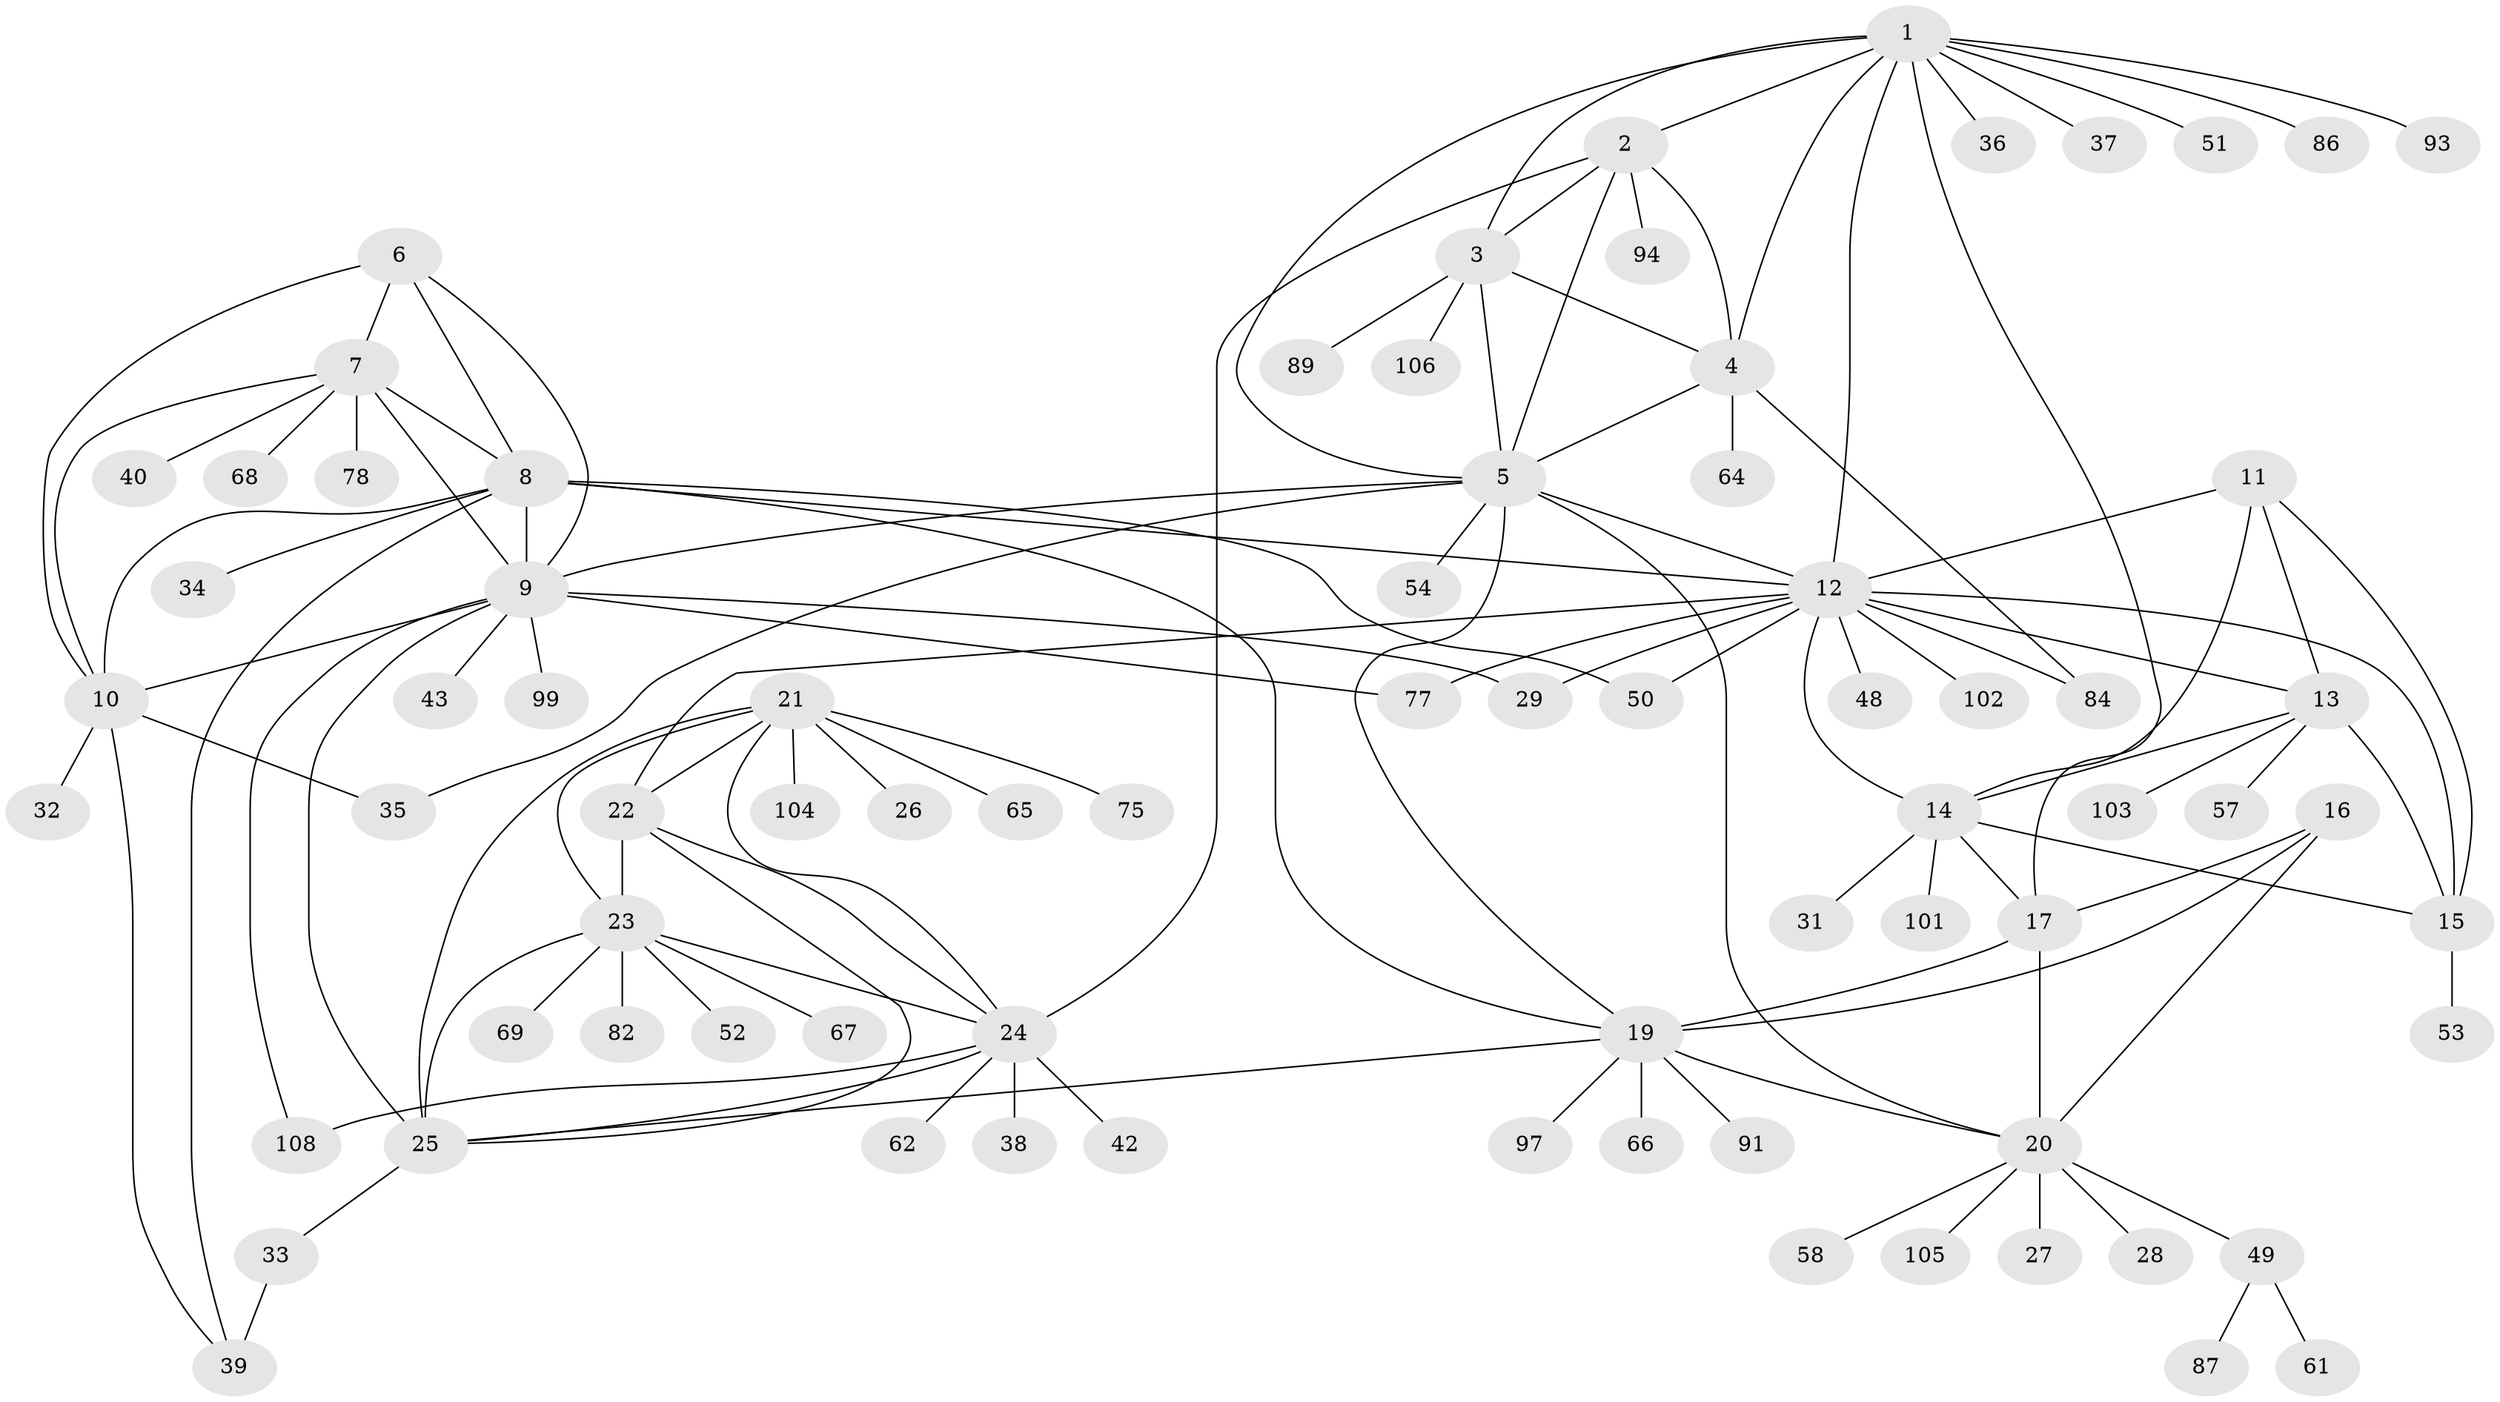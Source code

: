 // original degree distribution, {11: 0.01818181818181818, 6: 0.03636363636363636, 7: 0.05454545454545454, 12: 0.00909090909090909, 4: 0.02727272727272727, 9: 0.01818181818181818, 10: 0.02727272727272727, 14: 0.00909090909090909, 5: 0.01818181818181818, 8: 0.01818181818181818, 1: 0.5727272727272728, 3: 0.08181818181818182, 2: 0.10909090909090909}
// Generated by graph-tools (version 1.1) at 2025/19/03/04/25 18:19:37]
// undirected, 77 vertices, 120 edges
graph export_dot {
graph [start="1"]
  node [color=gray90,style=filled];
  1;
  2;
  3 [super="+56"];
  4;
  5 [super="+73+90+79+100+30"];
  6;
  7;
  8;
  9;
  10 [super="+60+107+83"];
  11 [super="+80+95"];
  12;
  13;
  14;
  15;
  16;
  17 [super="+18+55"];
  19;
  20 [super="+45"];
  21;
  22 [super="+59+81"];
  23;
  24;
  25;
  26;
  27 [super="+70+46"];
  28;
  29;
  31;
  32 [super="+109"];
  33 [super="+63+47"];
  34;
  35 [super="+41"];
  36 [super="+96"];
  37;
  38;
  39 [super="+44"];
  40;
  42;
  43;
  48;
  49;
  50;
  51;
  52;
  53;
  54 [super="+76"];
  57;
  58;
  61;
  62;
  64;
  65;
  66;
  67;
  68;
  69;
  75;
  77;
  78;
  82;
  84;
  86;
  87;
  89;
  91;
  93;
  94;
  97;
  99;
  101;
  102;
  103;
  104;
  105;
  106;
  108;
  1 -- 2;
  1 -- 3;
  1 -- 4;
  1 -- 5;
  1 -- 12;
  1 -- 17;
  1 -- 36;
  1 -- 37;
  1 -- 51;
  1 -- 86;
  1 -- 93;
  2 -- 3;
  2 -- 4;
  2 -- 5;
  2 -- 24;
  2 -- 94;
  3 -- 4;
  3 -- 5;
  3 -- 89;
  3 -- 106;
  4 -- 5;
  4 -- 64;
  4 -- 84;
  5 -- 9;
  5 -- 35;
  5 -- 54;
  5 -- 12;
  5 -- 19;
  5 -- 20;
  6 -- 7;
  6 -- 8;
  6 -- 9;
  6 -- 10;
  7 -- 8;
  7 -- 9;
  7 -- 10;
  7 -- 40;
  7 -- 68;
  7 -- 78;
  8 -- 9;
  8 -- 10;
  8 -- 12;
  8 -- 19;
  8 -- 34;
  8 -- 39;
  8 -- 50;
  9 -- 10;
  9 -- 25;
  9 -- 29;
  9 -- 43;
  9 -- 77;
  9 -- 99;
  9 -- 108;
  10 -- 32;
  10 -- 35;
  10 -- 39;
  11 -- 12;
  11 -- 13;
  11 -- 14;
  11 -- 15;
  12 -- 13;
  12 -- 14;
  12 -- 15;
  12 -- 22;
  12 -- 29;
  12 -- 48;
  12 -- 50;
  12 -- 77;
  12 -- 84;
  12 -- 102;
  13 -- 14;
  13 -- 15;
  13 -- 57;
  13 -- 103;
  14 -- 15;
  14 -- 17;
  14 -- 31;
  14 -- 101;
  15 -- 53;
  16 -- 17 [weight=2];
  16 -- 19;
  16 -- 20;
  17 -- 19 [weight=2];
  17 -- 20 [weight=2];
  19 -- 20;
  19 -- 25;
  19 -- 66;
  19 -- 91;
  19 -- 97;
  20 -- 27;
  20 -- 28;
  20 -- 49;
  20 -- 58;
  20 -- 105;
  21 -- 22;
  21 -- 23;
  21 -- 24;
  21 -- 25;
  21 -- 26;
  21 -- 65;
  21 -- 75;
  21 -- 104;
  22 -- 23;
  22 -- 24;
  22 -- 25;
  23 -- 24;
  23 -- 25;
  23 -- 52;
  23 -- 67;
  23 -- 69;
  23 -- 82;
  24 -- 25;
  24 -- 38;
  24 -- 42;
  24 -- 62;
  24 -- 108;
  25 -- 33;
  33 -- 39 [weight=2];
  49 -- 61;
  49 -- 87;
}
